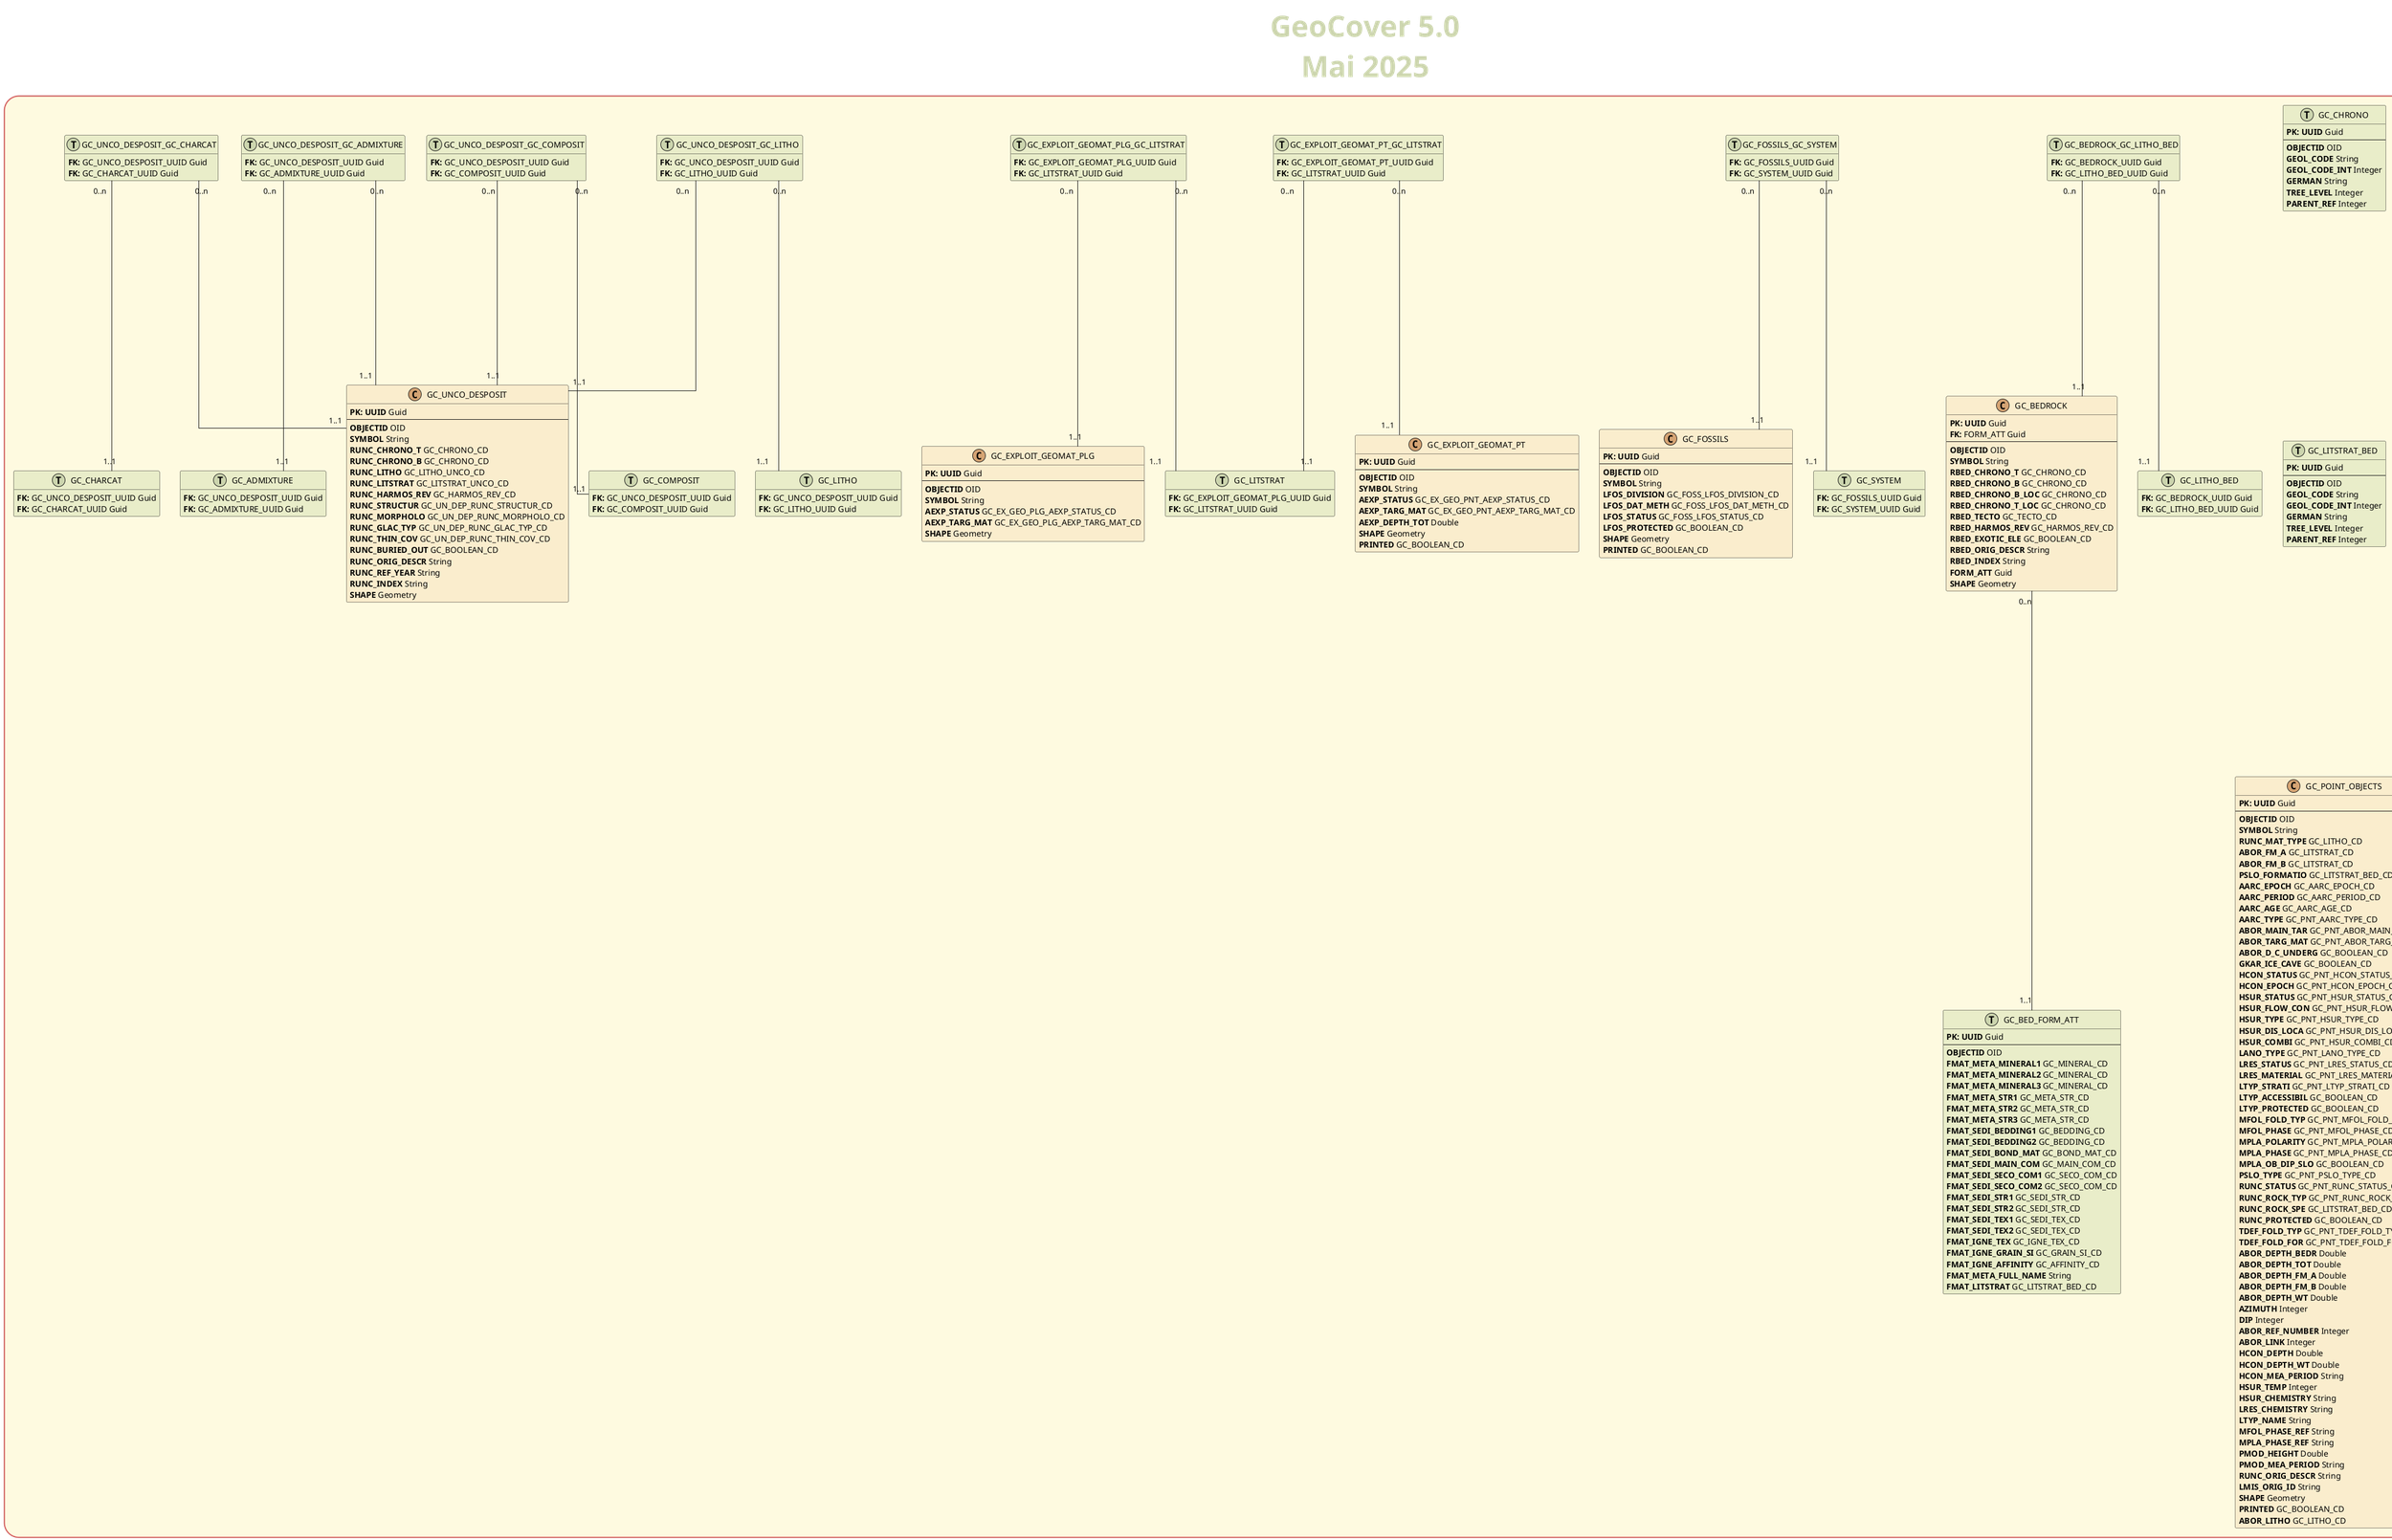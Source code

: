 @startuml
skinparam monochrome false
skinparam linetype ortho
skinparam backgroundcolor transparent
skinparam rectangle {
  roundCorner 50
  BackGroundColor #FEFAE0
  LineThickness 10
  LineColor #CEEDDB
}

skinparam TitlefontColor  #CCD5AE
skinparam TitleFontSize 50


scale 1

' Color scheme https://colorhunt.co/palette/eaebd0da6c6ccd5656af3e3e
' #EAEBD0 #DA6C6C #CD5656 #AF3E3E


!define table(x) class x << (T,#CCD5AE) >> #E9EDC9
!define view(x) class x << (V,#FFAAAA) >>
!define ent(x) class x << (E,#FFAAAA) >>
!define enum(x) class x << (E,#FFAAAA) >>
!define class(x) class x << (C,#D4A373) >> #FAEDCD

!define primary_key(x) <b>PK: x</b>
!define foreign_key(x,reference) <b>FK: </b>x
!define key(x) <b>x</b>
hide methods
hide stereotypes



rectangle   #FEFAE0;line:CD5656;line.bold; {
 

title GeoCover 5.0\nMai 2025

table(GC_CHRONO) {
	primary_key(UUID) Guid
	---
	key(OBJECTID) OID
	key(GEOL_CODE) String
	key(GEOL_CODE_INT) Integer
	key(GERMAN) String
	key(TREE_LEVEL) Integer
	key(PARENT_REF) Integer
}

table(GC_LITHO) {
	foreign_key(GC_UNCO_DESPOSIT_UUID,GC_UNCO_DESPOSIT) Guid
	foreign_key(GC_LITHO_UUID,GC_LITHO) Guid
}

table(GC_LITSTRAT) {
	foreign_key(GC_EXPLOIT_GEOMAT_PLG_UUID,GC_EXPLOIT_GEOMAT_PLG) Guid
	foreign_key(GC_LITSTRAT_UUID,GC_LITSTRAT) Guid
}

table(GC_TECTO) {
	primary_key(UUID) Guid
	---
	key(OBJECTID) OID
	key(GEOL_CODE) String
	key(GEOL_CODE_INT) Integer
	key(GERMAN) String
	key(TREE_LEVEL) Integer
	key(PARENT_REF) Integer
}

table(GC_LITHO_UNCO) {
	primary_key(UUID) Guid
	---
	key(OBJECTID) OID
	key(GEOL_CODE) String
	key(GEOL_CODE_INT) Integer
	key(GERMAN) String
	key(TREE_LEVEL) Integer
	key(PARENT_REF) Integer
}

table(GC_LITHO_BED) {
	foreign_key(GC_BEDROCK_UUID,GC_BEDROCK) Guid
	foreign_key(GC_LITHO_BED_UUID,GC_LITHO_BED) Guid
}

table(GC_LITSTRAT_BED) {
	primary_key(UUID) Guid
	---
	key(OBJECTID) OID
	key(GEOL_CODE) String
	key(GEOL_CODE_INT) Integer
	key(GERMAN) String
	key(TREE_LEVEL) Integer
	key(PARENT_REF) Integer
}

table(GC_LITSTRAT_UNCO) {
	primary_key(UUID) Guid
	---
	key(OBJECTID) OID
	key(GEOL_CODE) String
	key(GEOL_CODE_INT) Integer
	key(GERMAN) String
	key(TREE_LEVEL) Integer
	key(PARENT_REF) Integer
}

table(GC_BED_FORM_ATT) {
	primary_key(UUID) Guid
	---
	key(OBJECTID) OID
	key(FMAT_META_MINERAL1) GC_MINERAL_CD
	key(FMAT_META_MINERAL2) GC_MINERAL_CD
	key(FMAT_META_MINERAL3) GC_MINERAL_CD
	key(FMAT_META_STR1) GC_META_STR_CD
	key(FMAT_META_STR2) GC_META_STR_CD
	key(FMAT_META_STR3) GC_META_STR_CD
	key(FMAT_SEDI_BEDDING1) GC_BEDDING_CD
	key(FMAT_SEDI_BEDDING2) GC_BEDDING_CD
	key(FMAT_SEDI_BOND_MAT) GC_BOND_MAT_CD
	key(FMAT_SEDI_MAIN_COM) GC_MAIN_COM_CD
	key(FMAT_SEDI_SECO_COM1) GC_SECO_COM_CD
	key(FMAT_SEDI_SECO_COM2) GC_SECO_COM_CD
	key(FMAT_SEDI_STR1) GC_SEDI_STR_CD
	key(FMAT_SEDI_STR2) GC_SEDI_STR_CD
	key(FMAT_SEDI_TEX1) GC_SEDI_TEX_CD
	key(FMAT_SEDI_TEX2) GC_SEDI_TEX_CD
	key(FMAT_IGNE_TEX) GC_IGNE_TEX_CD
	key(FMAT_IGNE_GRAIN_SI) GC_GRAIN_SI_CD
	key(FMAT_IGNE_AFFINITY) GC_AFFINITY_CD
	key(FMAT_META_FULL_NAME) String
	key(FMAT_LITSTRAT) GC_LITSTRAT_BED_CD
}

table(GC_SYSTEM) {
	foreign_key(GC_FOSSILS_UUID,GC_FOSSILS) Guid
	foreign_key(GC_SYSTEM_UUID,GC_SYSTEM) Guid
}

table(GC_COMPOSIT) {
	foreign_key(GC_UNCO_DESPOSIT_UUID,GC_UNCO_DESPOSIT) Guid
	foreign_key(GC_COMPOSIT_UUID,GC_COMPOSIT) Guid
}

table(GC_ADMIXTURE) {
	foreign_key(GC_UNCO_DESPOSIT_UUID,GC_UNCO_DESPOSIT) Guid
	foreign_key(GC_ADMIXTURE_UUID,GC_ADMIXTURE) Guid
}

table(GC_CHARCAT) {
	foreign_key(GC_UNCO_DESPOSIT_UUID,GC_UNCO_DESPOSIT) Guid
	foreign_key(GC_CHARCAT_UUID,GC_CHARCAT) Guid
}

class(GC_EXPLOIT_GEOMAT_PLG) {
	primary_key(UUID) Guid
	---
	key(OBJECTID) OID
	key(SYMBOL) String
	key(AEXP_STATUS) GC_EX_GEO_PLG_AEXP_STATUS_CD
	key(AEXP_TARG_MAT) GC_EX_GEO_PLG_AEXP_TARG_MAT_CD
	key(SHAPE) Geometry
}

class(GC_LINEAR_OBJECTS) {
	primary_key(UUID) Guid
	---
	key(OBJECTID) OID
	key(SYMBOL) String
	key(HPAL_CHRONO) GC_CHRONO_CD
	key(LPRO_LITHO) GC_LITHO_CD
	key(PCOB_FORMATIO) GC_LITSTRAT_BED_CD
	key(AARC_EPOCH) GC_AARC_EPOCH_CD
	key(AARC_PERIOD) GC_AARC_PERIOD_CD
	key(AARC_AGE) GC_AARC_AGE_CD
	key(AEXP_STATUS) GC_LIN_AEXP_STATUS_CD
	key(GALL_AGE) GC_LIN_GALL_AGE_CD
	key(GGLA_MORAI_MO) GC_LIN_GGLA_MORAI_MO_CD
	key(GGLA_GLAC_TYP) GC_LIN_GGLA_GLAC_TYP_CD
	key(GGLA_ICE_M_P) GC_LIN_GGLA_ICE_M_P_CD
	key(GGLA_QUAT_STR) GC_LIN_GGLA_QUAT_STR_CD
	key(HCON_COMBI) GC_LIN_HCON_COMBI_CD
	key(HPAL_REL_AGE) GC_LIN_HPAL_REL_AGE_CD
	key(HSUB_COMBI) GC_LIN_HSUB_COMBI_CD
	key(LGEO_STATUS) GC_LIN_LGEO_STATUS_CD
	key(LPRO_CONG_SPE) GC_LIN_LPRO_CONG_SPE_CD
	key(LPRO_NAME_HORIZ) GC_LITSTRAT_BED_CD
	key(PCOB_TYPE) GC_LIN_PCOB_TYPE_CD
	key(PCOH_CONFINE) GC_LIN_PCOH_CONFINE_CD
	key(PCOH_WA_TABLE) GC_LIN_PCOH_WA_TABLE_CD
	key(TTEC_FAULT_MO) GC_LIN_TTEC_FAULT_MO_CD
	key(TTEC_VERTI_MO) GC_LIN_TTEC_VERTI_MO_CD
	key(TTEC_HORIZ_MO) GC_LIN_TTEC_HORIZ_MO_CD
	key(TTEC_STATUS) GC_LIN_TTEC_STATUS_CD
	key(TTEC_META_STA) GC_LIN_TTEC_META_STA_CD
	key(GGLA_REF_YEAR) Integer
	key(GGLA_SOURCE) String
	key(HPAL_REF_YEAR) Integer
	key(HPAL_SOURCE) String
	key(LPRO_ORIG_DESCR) String
	key(LMIN_CHEMISTRY) String
	key(PCOB_ALTITUDE) Double
	key(PCOH_ALTITUDE) Double
	key(TTEC_NAME) String
	key(SHAPE) Geometry
	key(PRINTED) GC_BOOLEAN_CD
	key(TTEC_LIM_TYP) GC_LIN_TTEC_LIM_TYP
	key(TTEC_HIERA) GC_LIN_TTEC_HIERA_CD
}

class(GC_POINT_OBJECTS) {
	primary_key(UUID) Guid
	---
	key(OBJECTID) OID
	key(SYMBOL) String
	key(RUNC_MAT_TYPE) GC_LITHO_CD
	key(ABOR_FM_A) GC_LITSTRAT_CD
	key(ABOR_FM_B) GC_LITSTRAT_CD
	key(PSLO_FORMATIO) GC_LITSTRAT_BED_CD
	key(AARC_EPOCH) GC_AARC_EPOCH_CD
	key(AARC_PERIOD) GC_AARC_PERIOD_CD
	key(AARC_AGE) GC_AARC_AGE_CD
	key(AARC_TYPE) GC_PNT_AARC_TYPE_CD
	key(ABOR_MAIN_TAR) GC_PNT_ABOR_MAIN_TAR_CD
	key(ABOR_TARG_MAT) GC_PNT_ABOR_TARG_MAT_CD
	key(ABOR_D_C_UNDERG) GC_BOOLEAN_CD
	key(GKAR_ICE_CAVE) GC_BOOLEAN_CD
	key(HCON_STATUS) GC_PNT_HCON_STATUS_CD
	key(HCON_EPOCH) GC_PNT_HCON_EPOCH_CD
	key(HSUR_STATUS) GC_PNT_HSUR_STATUS_CD
	key(HSUR_FLOW_CON) GC_PNT_HSUR_FLOW_CON_CD
	key(HSUR_TYPE) GC_PNT_HSUR_TYPE_CD
	key(HSUR_DIS_LOCA) GC_PNT_HSUR_DIS_LOCA_CD
	key(HSUR_COMBI) GC_PNT_HSUR_COMBI_CD
	key(LANO_TYPE) GC_PNT_LANO_TYPE_CD
	key(LRES_STATUS) GC_PNT_LRES_STATUS_CD
	key(LRES_MATERIAL) GC_PNT_LRES_MATERIAL_CD
	key(LTYP_STRATI) GC_PNT_LTYP_STRATI_CD
	key(LTYP_ACCESSIBIL) GC_BOOLEAN_CD
	key(LTYP_PROTECTED) GC_BOOLEAN_CD
	key(MFOL_FOLD_TYP) GC_PNT_MFOL_FOLD_TYP_CD
	key(MFOL_PHASE) GC_PNT_MFOL_PHASE_CD
	key(MPLA_POLARITY) GC_PNT_MPLA_POLARITY_CD
	key(MPLA_PHASE) GC_PNT_MPLA_PHASE_CD
	key(MPLA_OB_DIP_SLO) GC_BOOLEAN_CD
	key(PSLO_TYPE) GC_PNT_PSLO_TYPE_CD
	key(RUNC_STATUS) GC_PNT_RUNC_STATUS_CD
	key(RUNC_ROCK_TYP) GC_PNT_RUNC_ROCK_TYP_CD
	key(RUNC_ROCK_SPE) GC_LITSTRAT_BED_CD
	key(RUNC_PROTECTED) GC_BOOLEAN_CD
	key(TDEF_FOLD_TYP) GC_PNT_TDEF_FOLD_TYP_CD
	key(TDEF_FOLD_FOR) GC_PNT_TDEF_FOLD_FOR_CD
	key(ABOR_DEPTH_BEDR) Double
	key(ABOR_DEPTH_TOT) Double
	key(ABOR_DEPTH_FM_A) Double
	key(ABOR_DEPTH_FM_B) Double
	key(ABOR_DEPTH_WT) Double
	key(AZIMUTH) Integer
	key(DIP) Integer
	key(ABOR_REF_NUMBER) Integer
	key(ABOR_LINK) Integer
	key(HCON_DEPTH) Double
	key(HCON_DEPTH_WT) Double
	key(HCON_MEA_PERIOD) String
	key(HSUR_TEMP) Integer
	key(HSUR_CHEMISTRY) String
	key(LRES_CHEMISTRY) String
	key(LTYP_NAME) String
	key(MFOL_PHASE_REF) String
	key(MPLA_PHASE_REF) String
	key(PMOD_HEIGHT) Double
	key(PMOD_MEA_PERIOD) String
	key(RUNC_ORIG_DESCR) String
	key(LMIS_ORIG_ID) String
	key(SHAPE) Geometry
	key(PRINTED) GC_BOOLEAN_CD
	key(ABOR_LITHO) GC_LITHO_CD
}

class(GC_FOSSILS) {
	primary_key(UUID) Guid
	---
	key(OBJECTID) OID
	key(SYMBOL) String
	key(LFOS_DIVISION) GC_FOSS_LFOS_DIVISION_CD
	key(LFOS_DAT_METH) GC_FOSS_LFOS_DAT_METH_CD
	key(LFOS_STATUS) GC_FOSS_LFOS_STATUS_CD
	key(LFOS_PROTECTED) GC_BOOLEAN_CD
	key(SHAPE) Geometry
	key(PRINTED) GC_BOOLEAN_CD
}

class(GC_UNCO_DESPOSIT) {
	primary_key(UUID) Guid
	---
	key(OBJECTID) OID
	key(SYMBOL) String
	key(RUNC_CHRONO_T) GC_CHRONO_CD
	key(RUNC_CHRONO_B) GC_CHRONO_CD
	key(RUNC_LITHO) GC_LITHO_UNCO_CD
	key(RUNC_LITSTRAT) GC_LITSTRAT_UNCO_CD
	key(RUNC_HARMOS_REV) GC_HARMOS_REV_CD
	key(RUNC_STRUCTUR) GC_UN_DEP_RUNC_STRUCTUR_CD
	key(RUNC_MORPHOLO) GC_UN_DEP_RUNC_MORPHOLO_CD
	key(RUNC_GLAC_TYP) GC_UN_DEP_RUNC_GLAC_TYP_CD
	key(RUNC_THIN_COV) GC_UN_DEP_RUNC_THIN_COV_CD
	key(RUNC_BURIED_OUT) GC_BOOLEAN_CD
	key(RUNC_ORIG_DESCR) String
	key(RUNC_REF_YEAR) String
	key(RUNC_INDEX) String
	key(SHAPE) Geometry
}

class(GC_BEDROCK) {
	primary_key(UUID) Guid
	foreign_key(FORM_ATT,GC_BED_FORM_ATT) Guid
	---
	key(OBJECTID) OID
	key(SYMBOL) String
	key(RBED_CHRONO_T) GC_CHRONO_CD
	key(RBED_CHRONO_B) GC_CHRONO_CD
	key(RBED_CHRONO_B_LOC) GC_CHRONO_CD
	key(RBED_CHRONO_T_LOC) GC_CHRONO_CD
	key(RBED_TECTO) GC_TECTO_CD
	key(RBED_HARMOS_REV) GC_HARMOS_REV_CD
	key(RBED_EXOTIC_ELE) GC_BOOLEAN_CD
	key(RBED_ORIG_DESCR) String
	key(RBED_INDEX) String
	key(FORM_ATT) Guid
	key(SHAPE) Geometry
}

class(GC_SURFACES) {
	primary_key(UUID) Guid
	---
	key(OBJECTID) OID
	key(SYMBOL) String
	key(AARC_EPOCH) GC_AARC_EPOCH_CD
	key(AARC_PERIOD) GC_AARC_PERIOD_CD
	key(AARC_AGE) GC_AARC_AGE_CD
	key(GINS_MAIN_MOV) GC_SURF_GINS_MAIN_MOV_CD
	key(TDEF_TYPE) GC_SURF_TDEF_TYPE_CD
	key(SHAPE) Geometry
}

class(GC_EXPLOIT_GEOMAT_PT) {
	primary_key(UUID) Guid
	---
	key(OBJECTID) OID
	key(SYMBOL) String
	key(AEXP_STATUS) GC_EX_GEO_PNT_AEXP_STATUS_CD
	key(AEXP_TARG_MAT) GC_EX_GEO_PNT_AEXP_TARG_MAT_CD
	key(AEXP_DEPTH_TOT) Double
	key(SHAPE) Geometry
	key(PRINTED) GC_BOOLEAN_CD
}

table(GC_UNCO_DESPOSIT_GC_LITHO) {
	foreign_key(GC_UNCO_DESPOSIT_UUID,GC_UNCO_DESPOSIT) Guid
	foreign_key(GC_LITHO_UUID,GC_LITHO) Guid
}

table(GC_EXPLOIT_GEOMAT_PT_GC_LITSTRAT) {
	foreign_key(GC_EXPLOIT_GEOMAT_PT_UUID,GC_EXPLOIT_GEOMAT_PT) Guid
	foreign_key(GC_LITSTRAT_UUID,GC_LITSTRAT) Guid
}

table(GC_BEDROCK_GC_LITHO_BED) {
	foreign_key(GC_BEDROCK_UUID,GC_BEDROCK) Guid
	foreign_key(GC_LITHO_BED_UUID,GC_LITHO_BED) Guid
}

table(GC_FOSSILS_GC_SYSTEM) {
	foreign_key(GC_FOSSILS_UUID,GC_FOSSILS) Guid
	foreign_key(GC_SYSTEM_UUID,GC_SYSTEM) Guid
}

table(GC_UNCO_DESPOSIT_GC_COMPOSIT) {
	foreign_key(GC_UNCO_DESPOSIT_UUID,GC_UNCO_DESPOSIT) Guid
	foreign_key(GC_COMPOSIT_UUID,GC_COMPOSIT) Guid
}

table(GC_UNCO_DESPOSIT_GC_ADMIXTURE) {
	foreign_key(GC_UNCO_DESPOSIT_UUID,GC_UNCO_DESPOSIT) Guid
	foreign_key(GC_ADMIXTURE_UUID,GC_ADMIXTURE) Guid
}

table(GC_UNCO_DESPOSIT_GC_CHARCAT) {
	foreign_key(GC_UNCO_DESPOSIT_UUID,GC_UNCO_DESPOSIT) Guid
	foreign_key(GC_CHARCAT_UUID,GC_CHARCAT) Guid
}

table(GC_EXPLOIT_GEOMAT_PLG_GC_LITSTRAT) {
	foreign_key(GC_EXPLOIT_GEOMAT_PLG_UUID,GC_EXPLOIT_GEOMAT_PLG) Guid
	foreign_key(GC_LITSTRAT_UUID,GC_LITSTRAT) Guid
}


GC_BEDROCK "0..n" -- "1..1" GC_BED_FORM_ATT
GC_UNCO_DESPOSIT_GC_LITHO "0..n" -- "1..1" GC_UNCO_DESPOSIT
GC_UNCO_DESPOSIT_GC_LITHO "0..n" -- "1..1" GC_LITHO
GC_EXPLOIT_GEOMAT_PT_GC_LITSTRAT "0..n" -- "1..1" GC_EXPLOIT_GEOMAT_PT
GC_EXPLOIT_GEOMAT_PT_GC_LITSTRAT "0..n" -- "1..1" GC_LITSTRAT
GC_BEDROCK_GC_LITHO_BED "0..n" -- "1..1" GC_BEDROCK
GC_BEDROCK_GC_LITHO_BED "0..n" -- "1..1" GC_LITHO_BED
GC_FOSSILS_GC_SYSTEM "0..n" -- "1..1" GC_FOSSILS
GC_FOSSILS_GC_SYSTEM "0..n" -- "1..1" GC_SYSTEM
GC_UNCO_DESPOSIT_GC_COMPOSIT "0..n" -- "1..1" GC_UNCO_DESPOSIT
GC_UNCO_DESPOSIT_GC_COMPOSIT "0..n" -- "1..1" GC_COMPOSIT
GC_UNCO_DESPOSIT_GC_ADMIXTURE "0..n" -- "1..1" GC_UNCO_DESPOSIT
GC_UNCO_DESPOSIT_GC_ADMIXTURE "0..n" -- "1..1" GC_ADMIXTURE
GC_UNCO_DESPOSIT_GC_CHARCAT "0..n" -- "1..1" GC_UNCO_DESPOSIT
GC_UNCO_DESPOSIT_GC_CHARCAT "0..n" -- "1..1" GC_CHARCAT
GC_EXPLOIT_GEOMAT_PLG_GC_LITSTRAT "0..n" -- "1..1" GC_EXPLOIT_GEOMAT_PLG
GC_EXPLOIT_GEOMAT_PLG_GC_LITSTRAT "0..n" -- "1..1" GC_LITSTRAT


}

@enduml
